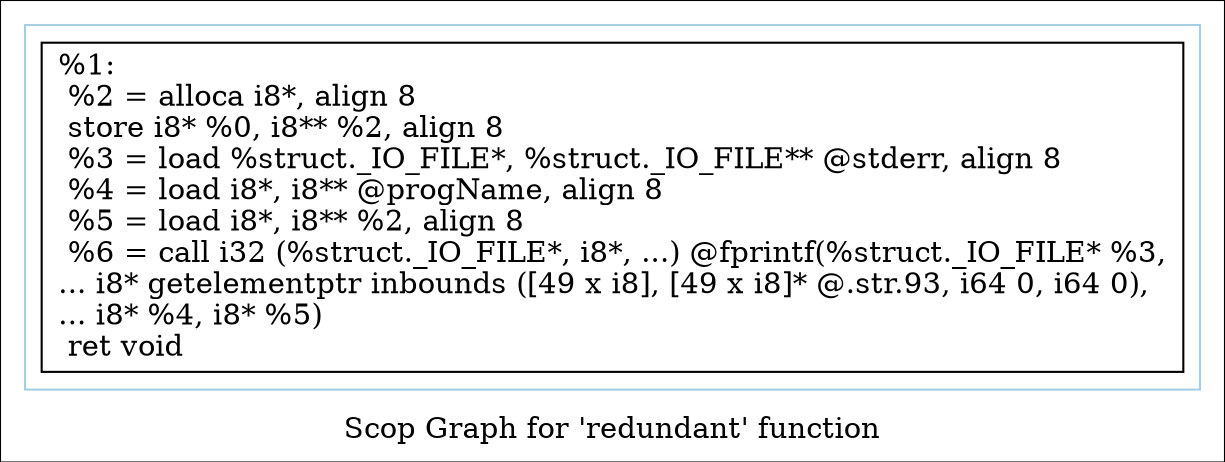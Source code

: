 digraph "Scop Graph for 'redundant' function" {
	label="Scop Graph for 'redundant' function";

	Node0x281d270 [shape=record,label="{%1:\l  %2 = alloca i8*, align 8\l  store i8* %0, i8** %2, align 8\l  %3 = load %struct._IO_FILE*, %struct._IO_FILE** @stderr, align 8\l  %4 = load i8*, i8** @progName, align 8\l  %5 = load i8*, i8** %2, align 8\l  %6 = call i32 (%struct._IO_FILE*, i8*, ...) @fprintf(%struct._IO_FILE* %3,\l... i8* getelementptr inbounds ([49 x i8], [49 x i8]* @.str.93, i64 0, i64 0),\l... i8* %4, i8* %5)\l  ret void\l}"];
	colorscheme = "paired12"
        subgraph cluster_0x254ba30 {
          label = "";
          style = solid;
          color = 1
          Node0x281d270;
        }
}
